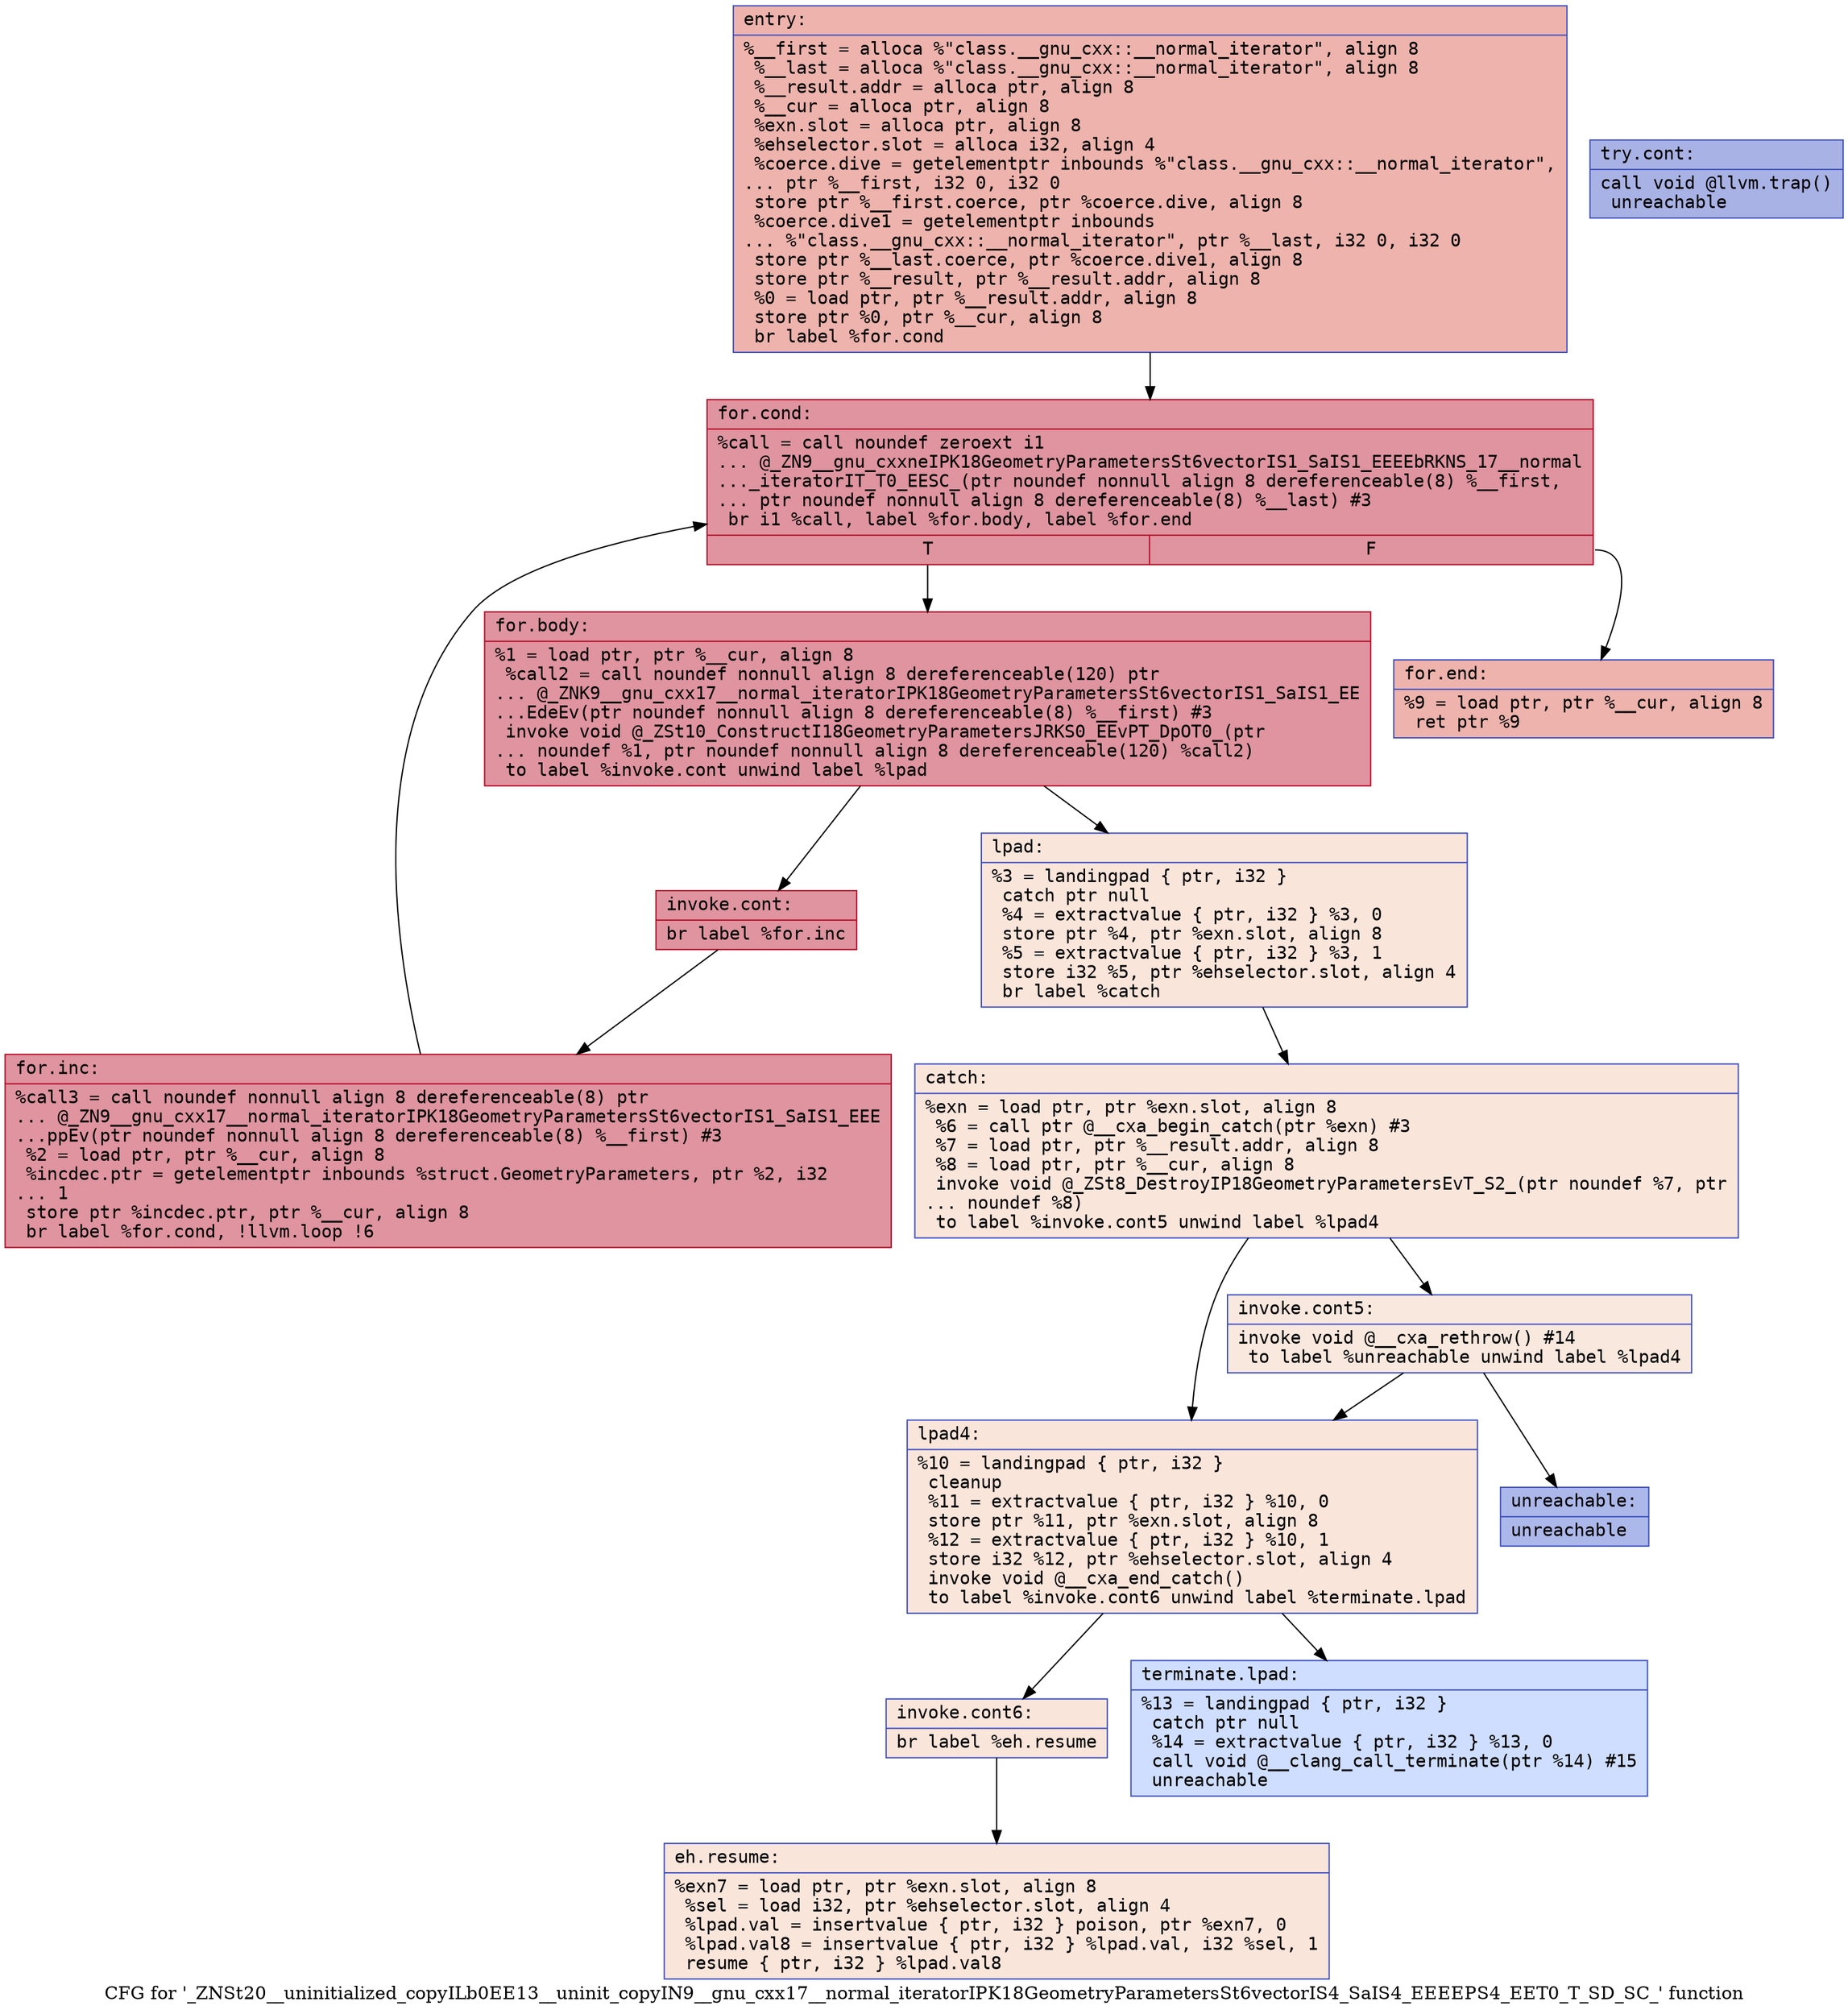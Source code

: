 digraph "CFG for '_ZNSt20__uninitialized_copyILb0EE13__uninit_copyIN9__gnu_cxx17__normal_iteratorIPK18GeometryParametersSt6vectorIS4_SaIS4_EEEEPS4_EET0_T_SD_SC_' function" {
	label="CFG for '_ZNSt20__uninitialized_copyILb0EE13__uninit_copyIN9__gnu_cxx17__normal_iteratorIPK18GeometryParametersSt6vectorIS4_SaIS4_EEEEPS4_EET0_T_SD_SC_' function";

	Node0x5642719aa0e0 [shape=record,color="#3d50c3ff", style=filled, fillcolor="#d6524470" fontname="Courier",label="{entry:\l|  %__first = alloca %\"class.__gnu_cxx::__normal_iterator\", align 8\l  %__last = alloca %\"class.__gnu_cxx::__normal_iterator\", align 8\l  %__result.addr = alloca ptr, align 8\l  %__cur = alloca ptr, align 8\l  %exn.slot = alloca ptr, align 8\l  %ehselector.slot = alloca i32, align 4\l  %coerce.dive = getelementptr inbounds %\"class.__gnu_cxx::__normal_iterator\",\l... ptr %__first, i32 0, i32 0\l  store ptr %__first.coerce, ptr %coerce.dive, align 8\l  %coerce.dive1 = getelementptr inbounds\l... %\"class.__gnu_cxx::__normal_iterator\", ptr %__last, i32 0, i32 0\l  store ptr %__last.coerce, ptr %coerce.dive1, align 8\l  store ptr %__result, ptr %__result.addr, align 8\l  %0 = load ptr, ptr %__result.addr, align 8\l  store ptr %0, ptr %__cur, align 8\l  br label %for.cond\l}"];
	Node0x5642719aa0e0 -> Node0x5642719aa750[tooltip="entry -> for.cond\nProbability 100.00%" ];
	Node0x5642719aa750 [shape=record,color="#b70d28ff", style=filled, fillcolor="#b70d2870" fontname="Courier",label="{for.cond:\l|  %call = call noundef zeroext i1\l... @_ZN9__gnu_cxxneIPK18GeometryParametersSt6vectorIS1_SaIS1_EEEEbRKNS_17__normal\l..._iteratorIT_T0_EESC_(ptr noundef nonnull align 8 dereferenceable(8) %__first,\l... ptr noundef nonnull align 8 dereferenceable(8) %__last) #3\l  br i1 %call, label %for.body, label %for.end\l|{<s0>T|<s1>F}}"];
	Node0x5642719aa750:s0 -> Node0x5642719aacb0[tooltip="for.cond -> for.body\nProbability 96.88%" ];
	Node0x5642719aa750:s1 -> Node0x5642719aad30[tooltip="for.cond -> for.end\nProbability 3.12%" ];
	Node0x5642719aacb0 [shape=record,color="#b70d28ff", style=filled, fillcolor="#b70d2870" fontname="Courier",label="{for.body:\l|  %1 = load ptr, ptr %__cur, align 8\l  %call2 = call noundef nonnull align 8 dereferenceable(120) ptr\l... @_ZNK9__gnu_cxx17__normal_iteratorIPK18GeometryParametersSt6vectorIS1_SaIS1_EE\l...EdeEv(ptr noundef nonnull align 8 dereferenceable(8) %__first) #3\l  invoke void @_ZSt10_ConstructI18GeometryParametersJRKS0_EEvPT_DpOT0_(ptr\l... noundef %1, ptr noundef nonnull align 8 dereferenceable(120) %call2)\l          to label %invoke.cont unwind label %lpad\l}"];
	Node0x5642719aacb0 -> Node0x5642719ab120[tooltip="for.body -> invoke.cont\nProbability 100.00%" ];
	Node0x5642719aacb0 -> Node0x5642719ab1a0[tooltip="for.body -> lpad\nProbability 0.00%" ];
	Node0x5642719ab120 [shape=record,color="#b70d28ff", style=filled, fillcolor="#b70d2870" fontname="Courier",label="{invoke.cont:\l|  br label %for.inc\l}"];
	Node0x5642719ab120 -> Node0x5642719ab4e0[tooltip="invoke.cont -> for.inc\nProbability 100.00%" ];
	Node0x5642719ab4e0 [shape=record,color="#b70d28ff", style=filled, fillcolor="#b70d2870" fontname="Courier",label="{for.inc:\l|  %call3 = call noundef nonnull align 8 dereferenceable(8) ptr\l... @_ZN9__gnu_cxx17__normal_iteratorIPK18GeometryParametersSt6vectorIS1_SaIS1_EEE\l...ppEv(ptr noundef nonnull align 8 dereferenceable(8) %__first) #3\l  %2 = load ptr, ptr %__cur, align 8\l  %incdec.ptr = getelementptr inbounds %struct.GeometryParameters, ptr %2, i32\l... 1\l  store ptr %incdec.ptr, ptr %__cur, align 8\l  br label %for.cond, !llvm.loop !6\l}"];
	Node0x5642719ab4e0 -> Node0x5642719aa750[tooltip="for.inc -> for.cond\nProbability 100.00%" ];
	Node0x5642719ab1a0 [shape=record,color="#3d50c3ff", style=filled, fillcolor="#f4c5ad70" fontname="Courier",label="{lpad:\l|  %3 = landingpad \{ ptr, i32 \}\l          catch ptr null\l  %4 = extractvalue \{ ptr, i32 \} %3, 0\l  store ptr %4, ptr %exn.slot, align 8\l  %5 = extractvalue \{ ptr, i32 \} %3, 1\l  store i32 %5, ptr %ehselector.slot, align 4\l  br label %catch\l}"];
	Node0x5642719ab1a0 -> Node0x5642719abd70[tooltip="lpad -> catch\nProbability 100.00%" ];
	Node0x5642719abd70 [shape=record,color="#3d50c3ff", style=filled, fillcolor="#f4c5ad70" fontname="Courier",label="{catch:\l|  %exn = load ptr, ptr %exn.slot, align 8\l  %6 = call ptr @__cxa_begin_catch(ptr %exn) #3\l  %7 = load ptr, ptr %__result.addr, align 8\l  %8 = load ptr, ptr %__cur, align 8\l  invoke void @_ZSt8_DestroyIP18GeometryParametersEvT_S2_(ptr noundef %7, ptr\l... noundef %8)\l          to label %invoke.cont5 unwind label %lpad4\l}"];
	Node0x5642719abd70 -> Node0x5642719ac1e0[tooltip="catch -> invoke.cont5\nProbability 50.00%" ];
	Node0x5642719abd70 -> Node0x5642719aa830[tooltip="catch -> lpad4\nProbability 50.00%" ];
	Node0x5642719ac1e0 [shape=record,color="#3d50c3ff", style=filled, fillcolor="#f2cab570" fontname="Courier",label="{invoke.cont5:\l|  invoke void @__cxa_rethrow() #14\l          to label %unreachable unwind label %lpad4\l}"];
	Node0x5642719ac1e0 -> Node0x5642719ac780[tooltip="invoke.cont5 -> unreachable\nProbability 0.00%" ];
	Node0x5642719ac1e0 -> Node0x5642719aa830[tooltip="invoke.cont5 -> lpad4\nProbability 100.00%" ];
	Node0x5642719aad30 [shape=record,color="#3d50c3ff", style=filled, fillcolor="#d6524470" fontname="Courier",label="{for.end:\l|  %9 = load ptr, ptr %__cur, align 8\l  ret ptr %9\l}"];
	Node0x5642719aa830 [shape=record,color="#3d50c3ff", style=filled, fillcolor="#f4c5ad70" fontname="Courier",label="{lpad4:\l|  %10 = landingpad \{ ptr, i32 \}\l          cleanup\l  %11 = extractvalue \{ ptr, i32 \} %10, 0\l  store ptr %11, ptr %exn.slot, align 8\l  %12 = extractvalue \{ ptr, i32 \} %10, 1\l  store i32 %12, ptr %ehselector.slot, align 4\l  invoke void @__cxa_end_catch()\l          to label %invoke.cont6 unwind label %terminate.lpad\l}"];
	Node0x5642719aa830 -> Node0x5642719acd70[tooltip="lpad4 -> invoke.cont6\nProbability 100.00%" ];
	Node0x5642719aa830 -> Node0x5642719acdc0[tooltip="lpad4 -> terminate.lpad\nProbability 0.00%" ];
	Node0x5642719acd70 [shape=record,color="#3d50c3ff", style=filled, fillcolor="#f4c5ad70" fontname="Courier",label="{invoke.cont6:\l|  br label %eh.resume\l}"];
	Node0x5642719acd70 -> Node0x5642719ad090[tooltip="invoke.cont6 -> eh.resume\nProbability 100.00%" ];
	Node0x5642719ad180 [shape=record,color="#3d50c3ff", style=filled, fillcolor="#3d50c370" fontname="Courier",label="{try.cont:\l|  call void @llvm.trap()\l  unreachable\l}"];
	Node0x5642719ad090 [shape=record,color="#3d50c3ff", style=filled, fillcolor="#f4c5ad70" fontname="Courier",label="{eh.resume:\l|  %exn7 = load ptr, ptr %exn.slot, align 8\l  %sel = load i32, ptr %ehselector.slot, align 4\l  %lpad.val = insertvalue \{ ptr, i32 \} poison, ptr %exn7, 0\l  %lpad.val8 = insertvalue \{ ptr, i32 \} %lpad.val, i32 %sel, 1\l  resume \{ ptr, i32 \} %lpad.val8\l}"];
	Node0x5642719acdc0 [shape=record,color="#3d50c3ff", style=filled, fillcolor="#93b5fe70" fontname="Courier",label="{terminate.lpad:\l|  %13 = landingpad \{ ptr, i32 \}\l          catch ptr null\l  %14 = extractvalue \{ ptr, i32 \} %13, 0\l  call void @__clang_call_terminate(ptr %14) #15\l  unreachable\l}"];
	Node0x5642719ac780 [shape=record,color="#3d50c3ff", style=filled, fillcolor="#465ecf70" fontname="Courier",label="{unreachable:\l|  unreachable\l}"];
}
